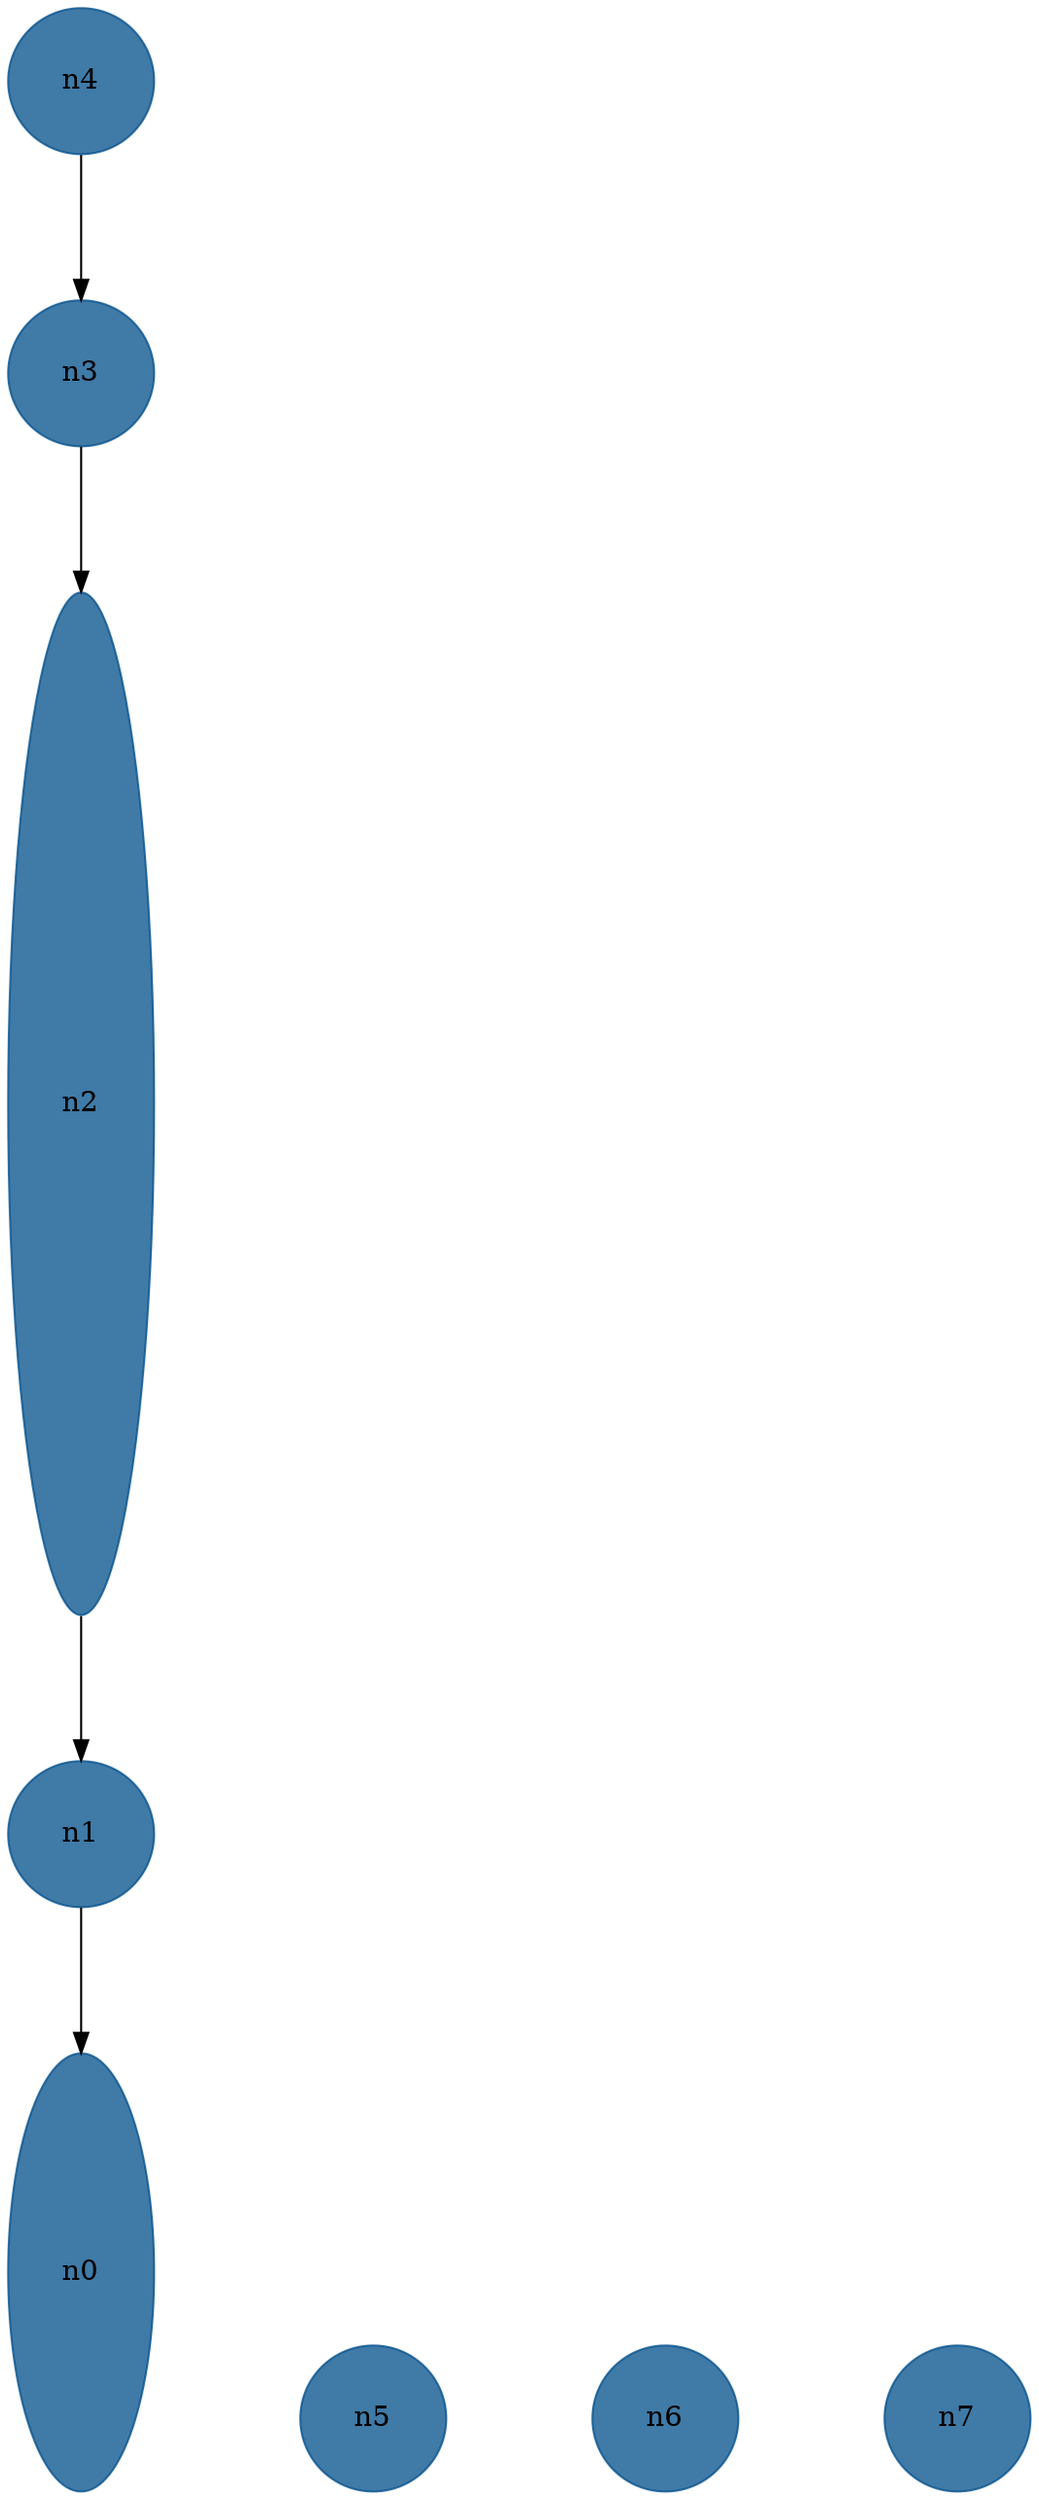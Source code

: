 //do not use DOT to generate pdf use NEATO or FDP
digraph{
layout="neato";
splines="ortho";
n4[shape="ellipse", style="filled", color="#004E8ABF", pos="0,18!", height="1", width="1"];
n4 -> n3;
n3[shape="ellipse", style="filled", color="#004E8ABF", pos="0,16!", height="1", width="1"];
n3 -> n2;
n2[shape="ellipse", style="filled", color="#004E8ABF", pos="0,11!", height="7", width="1"];
n2 -> n1;
n1[shape="ellipse", style="filled", color="#004E8ABF", pos="0,6!", height="1", width="1"];
n1 -> n0;
n0[shape="ellipse", style="filled", color="#004E8ABF", pos="0,3!", height="3", width="1"];
n5[shape="ellipse", style="filled", color="#004E8ABF", pos="2,2!", height="1", width="1"];
n6[shape="ellipse", style="filled", color="#004E8ABF", pos="4,2!", height="1", width="1"];
n7[shape="ellipse", style="filled", color="#004E8ABF", pos="6,2!", height="1", width="1"];
}